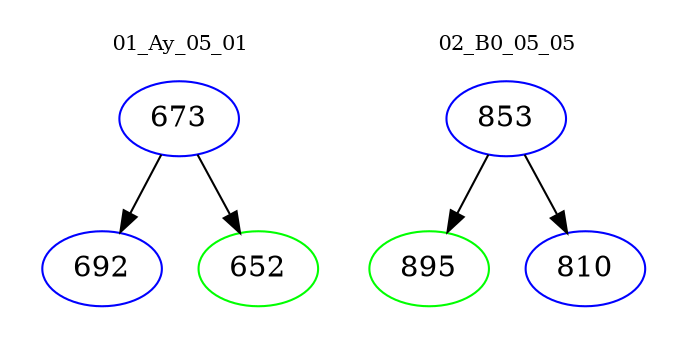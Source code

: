 digraph{
subgraph cluster_0 {
color = white
label = "01_Ay_05_01";
fontsize=10;
T0_673 [label="673", color="blue"]
T0_673 -> T0_692 [color="black"]
T0_692 [label="692", color="blue"]
T0_673 -> T0_652 [color="black"]
T0_652 [label="652", color="green"]
}
subgraph cluster_1 {
color = white
label = "02_B0_05_05";
fontsize=10;
T1_853 [label="853", color="blue"]
T1_853 -> T1_895 [color="black"]
T1_895 [label="895", color="green"]
T1_853 -> T1_810 [color="black"]
T1_810 [label="810", color="blue"]
}
}
